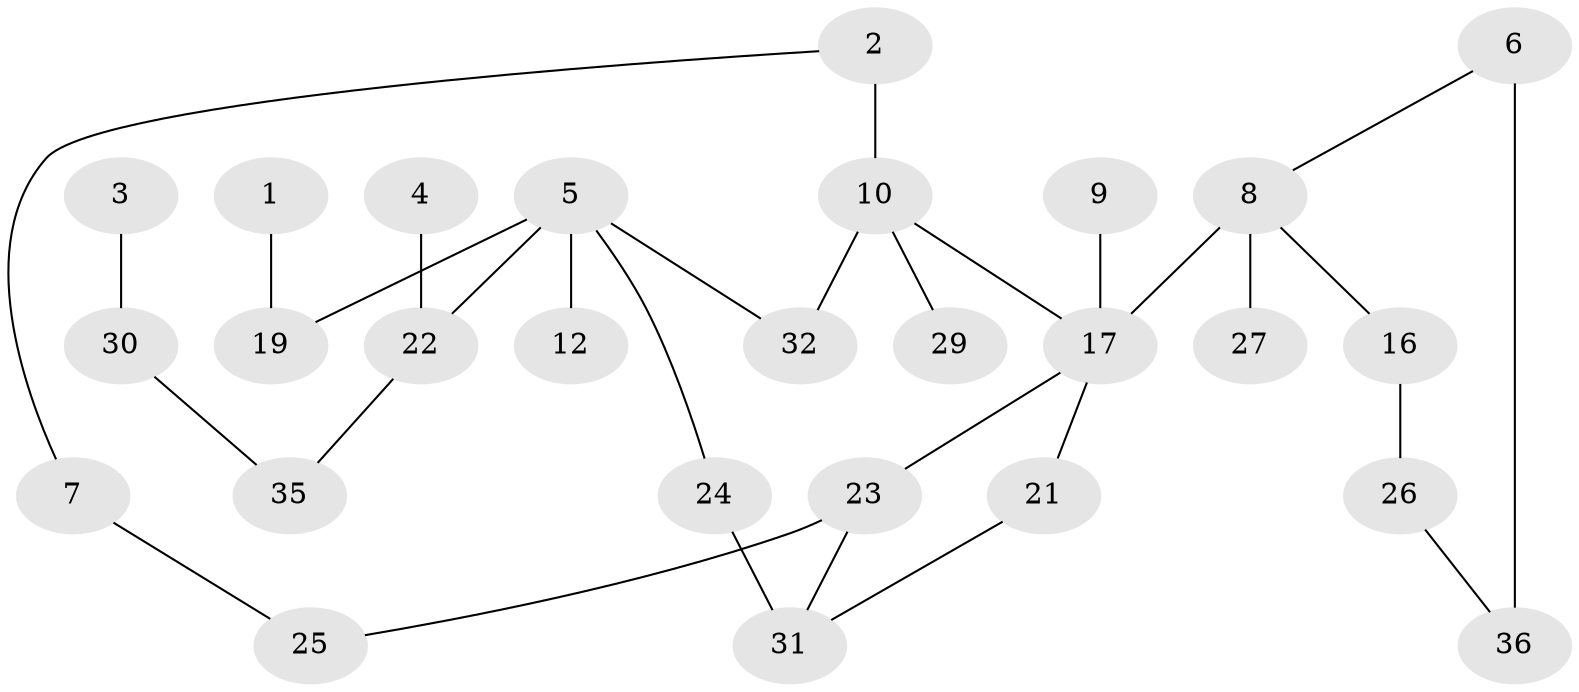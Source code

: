 // original degree distribution, {1: 0.25, 3: 0.16176470588235295, 2: 0.36764705882352944, 5: 0.014705882352941176, 4: 0.058823529411764705, 0: 0.1323529411764706, 7: 0.014705882352941176}
// Generated by graph-tools (version 1.1) at 2025/47/03/04/25 22:47:59]
// undirected, 27 vertices, 30 edges
graph export_dot {
  node [color=gray90,style=filled];
  1;
  2;
  3;
  4;
  5;
  6;
  7;
  8;
  9;
  10;
  12;
  16;
  17;
  19;
  21;
  22;
  23;
  24;
  25;
  26;
  27;
  29;
  30;
  31;
  32;
  35;
  36;
  1 -- 19 [weight=1.0];
  2 -- 7 [weight=1.0];
  2 -- 10 [weight=2.0];
  3 -- 30 [weight=1.0];
  4 -- 22 [weight=2.0];
  5 -- 12 [weight=1.0];
  5 -- 19 [weight=1.0];
  5 -- 22 [weight=1.0];
  5 -- 24 [weight=1.0];
  5 -- 32 [weight=1.0];
  6 -- 8 [weight=1.0];
  6 -- 36 [weight=2.0];
  7 -- 25 [weight=1.0];
  8 -- 16 [weight=1.0];
  8 -- 17 [weight=2.0];
  8 -- 27 [weight=1.0];
  9 -- 17 [weight=1.0];
  10 -- 17 [weight=1.0];
  10 -- 29 [weight=1.0];
  10 -- 32 [weight=1.0];
  16 -- 26 [weight=1.0];
  17 -- 21 [weight=1.0];
  17 -- 23 [weight=1.0];
  21 -- 31 [weight=1.0];
  22 -- 35 [weight=1.0];
  23 -- 25 [weight=1.0];
  23 -- 31 [weight=1.0];
  24 -- 31 [weight=2.0];
  26 -- 36 [weight=1.0];
  30 -- 35 [weight=1.0];
}
